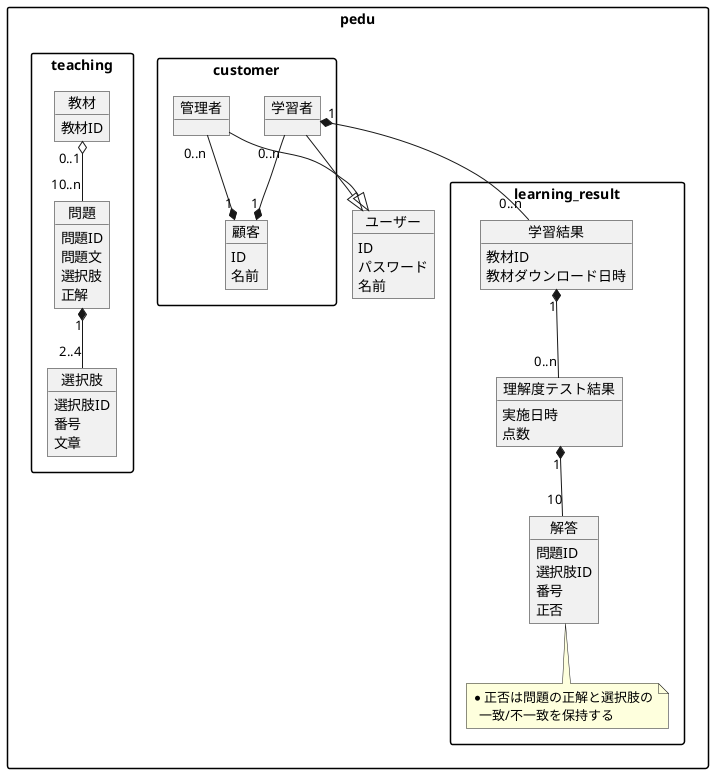 @startuml NiziProject
skinparam PackageStyle rectangle

package pedu {

    object ユーザー {
        ID
        パスワード
        名前
    }

    package customer {

        object 顧客 {
            ID
            名前
        }
        object 管理者 {
        }
        object 学習者 {
        }
    }

    package teaching {
        object 教材 {
            教材ID
        }
        object 問題 {
            問題ID
            問題文
            選択肢
            正解
        }
        object 選択肢 {
            選択肢ID
            番号
            文章
        }
        教材 "0..1" o-- "10..n" 問題
        問題 "1" *-down- "2..4" 選択肢
    }

    package learning_result {
        object 学習結果 {
            教材ID
            教材ダウンロード日時
        }
        object 理解度テスト結果 {
            実施日時
            点数
        }
        object 解答 {
            問題ID
            選択肢ID
            番号
            正否
        }
        note bottom of 解答
            * 正否は問題の正解と選択肢の
              一致/不一致を保持する
        end note

        学習結果 "1" *-- "0..n" 理解度テスト結果
        理解度テスト結果 "1" *-- "10" 解答
    }

    管理者 "0..n" --* "1" 顧客
    学習者 "0..n" --* "1" 顧客
    管理者 --|> ユーザー
    学習者 --|> ユーザー
    学習者 "1" *-- "0..n" 学習結果

}

' package 候補者集約 {
'     package 候補者集約2 {
'         object 候補者 {
'             候補者ID
'             パート1脱落
'             パート2脱落
'             合格
'             オーディションID
'         }
'         object 名前 {
'             姓
'             名
'             ニックネーム
'         }
'         object ペンダント {
'             パート1キューブ
'             パート2キューブ
'         }
'         object キューブ {
'             キューブ名
'         }
'     }
' }

' note left of ペンダント
'     * ペンダントにはそれぞれ4つのキューブをはめることができる。
'     * パート1用キューブは重複できず決められた4種類、
'       パート2用キューブは最大4つはめることができる。
' end note

' note bottom of キューブ
'     * キューブは5種類存在する。
'     * パート1キューブ（「ダンス」「ボーカル」「スター性」「人柄」）
'     * パート2キューブ
' end note

' note right of 候補者
'     * パート1で脱落した候補者はパート2キューブを獲得できない
'     * パート2で脱落した候補者も以降、パート2キューブを獲得できない
' end note

' 名前 "1" -left-* "1" 候補者
' ペンダント "1" -down-* "1" 候補者
' キューブ "0..8" -down-* "1" ペンダント

' package オーディション集約 {
'     object オーディション {
'         オーディションID
'         オーディション名
'         現在テスト
'     }
'     object テスト {
'         テスト名
'         パート
'         順序
'     }
' }

' note right of オーディション
'     * テストの順番は決められている。
' end note


' 候補者 "1..n" -down-> "1" オーディション
' テスト "8" -down-* "1" オーディション
' テスト "1..4" -down-> "1..4" キューブ


@enduml